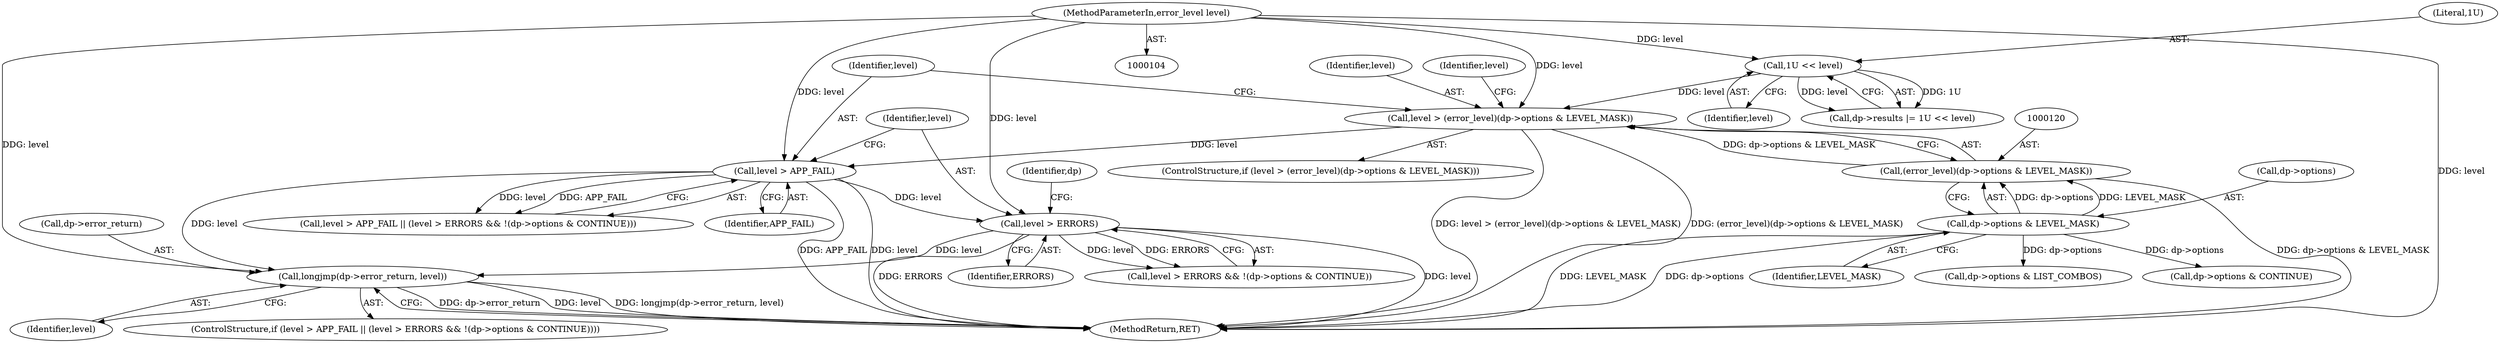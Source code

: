 digraph "0_Android_9d4853418ab2f754c2b63e091c29c5529b8b86ca_22@pointer" {
"1000311" [label="(Call,longjmp(dp->error_return, level))"];
"1000302" [label="(Call,level > ERRORS)"];
"1000298" [label="(Call,level > APP_FAIL)"];
"1000117" [label="(Call,level > (error_level)(dp->options & LEVEL_MASK))"];
"1000113" [label="(Call,1U << level)"];
"1000106" [label="(MethodParameterIn,error_level level)"];
"1000119" [label="(Call,(error_level)(dp->options & LEVEL_MASK))"];
"1000121" [label="(Call,dp->options & LEVEL_MASK)"];
"1000312" [label="(Call,dp->error_return)"];
"1000301" [label="(Call,level > ERRORS && !(dp->options & CONTINUE))"];
"1000116" [label="(ControlStructure,if (level > (error_level)(dp->options & LEVEL_MASK)))"];
"1000121" [label="(Call,dp->options & LEVEL_MASK)"];
"1000303" [label="(Identifier,level)"];
"1000114" [label="(Literal,1U)"];
"1000125" [label="(Identifier,LEVEL_MASK)"];
"1000109" [label="(Call,dp->results |= 1U << level)"];
"1000113" [label="(Call,1U << level)"];
"1000316" [label="(MethodReturn,RET)"];
"1000315" [label="(Identifier,level)"];
"1000298" [label="(Call,level > APP_FAIL)"];
"1000302" [label="(Call,level > ERRORS)"];
"1000300" [label="(Identifier,APP_FAIL)"];
"1000117" [label="(Call,level > (error_level)(dp->options & LEVEL_MASK))"];
"1000119" [label="(Call,(error_level)(dp->options & LEVEL_MASK))"];
"1000115" [label="(Identifier,level)"];
"1000299" [label="(Identifier,level)"];
"1000118" [label="(Identifier,level)"];
"1000217" [label="(Call,dp->options & LIST_COMBOS)"];
"1000311" [label="(Call,longjmp(dp->error_return, level))"];
"1000308" [label="(Identifier,dp)"];
"1000122" [label="(Call,dp->options)"];
"1000106" [label="(MethodParameterIn,error_level level)"];
"1000296" [label="(ControlStructure,if (level > APP_FAIL || (level > ERRORS && !(dp->options & CONTINUE))))"];
"1000297" [label="(Call,level > APP_FAIL || (level > ERRORS && !(dp->options & CONTINUE)))"];
"1000130" [label="(Identifier,level)"];
"1000304" [label="(Identifier,ERRORS)"];
"1000306" [label="(Call,dp->options & CONTINUE)"];
"1000311" -> "1000296"  [label="AST: "];
"1000311" -> "1000315"  [label="CFG: "];
"1000312" -> "1000311"  [label="AST: "];
"1000315" -> "1000311"  [label="AST: "];
"1000316" -> "1000311"  [label="CFG: "];
"1000311" -> "1000316"  [label="DDG: dp->error_return"];
"1000311" -> "1000316"  [label="DDG: level"];
"1000311" -> "1000316"  [label="DDG: longjmp(dp->error_return, level)"];
"1000302" -> "1000311"  [label="DDG: level"];
"1000298" -> "1000311"  [label="DDG: level"];
"1000106" -> "1000311"  [label="DDG: level"];
"1000302" -> "1000301"  [label="AST: "];
"1000302" -> "1000304"  [label="CFG: "];
"1000303" -> "1000302"  [label="AST: "];
"1000304" -> "1000302"  [label="AST: "];
"1000308" -> "1000302"  [label="CFG: "];
"1000301" -> "1000302"  [label="CFG: "];
"1000302" -> "1000316"  [label="DDG: ERRORS"];
"1000302" -> "1000316"  [label="DDG: level"];
"1000302" -> "1000301"  [label="DDG: level"];
"1000302" -> "1000301"  [label="DDG: ERRORS"];
"1000298" -> "1000302"  [label="DDG: level"];
"1000106" -> "1000302"  [label="DDG: level"];
"1000298" -> "1000297"  [label="AST: "];
"1000298" -> "1000300"  [label="CFG: "];
"1000299" -> "1000298"  [label="AST: "];
"1000300" -> "1000298"  [label="AST: "];
"1000303" -> "1000298"  [label="CFG: "];
"1000297" -> "1000298"  [label="CFG: "];
"1000298" -> "1000316"  [label="DDG: level"];
"1000298" -> "1000316"  [label="DDG: APP_FAIL"];
"1000298" -> "1000297"  [label="DDG: level"];
"1000298" -> "1000297"  [label="DDG: APP_FAIL"];
"1000117" -> "1000298"  [label="DDG: level"];
"1000106" -> "1000298"  [label="DDG: level"];
"1000117" -> "1000116"  [label="AST: "];
"1000117" -> "1000119"  [label="CFG: "];
"1000118" -> "1000117"  [label="AST: "];
"1000119" -> "1000117"  [label="AST: "];
"1000130" -> "1000117"  [label="CFG: "];
"1000299" -> "1000117"  [label="CFG: "];
"1000117" -> "1000316"  [label="DDG: level > (error_level)(dp->options & LEVEL_MASK)"];
"1000117" -> "1000316"  [label="DDG: (error_level)(dp->options & LEVEL_MASK)"];
"1000113" -> "1000117"  [label="DDG: level"];
"1000106" -> "1000117"  [label="DDG: level"];
"1000119" -> "1000117"  [label="DDG: dp->options & LEVEL_MASK"];
"1000113" -> "1000109"  [label="AST: "];
"1000113" -> "1000115"  [label="CFG: "];
"1000114" -> "1000113"  [label="AST: "];
"1000115" -> "1000113"  [label="AST: "];
"1000109" -> "1000113"  [label="CFG: "];
"1000113" -> "1000109"  [label="DDG: 1U"];
"1000113" -> "1000109"  [label="DDG: level"];
"1000106" -> "1000113"  [label="DDG: level"];
"1000106" -> "1000104"  [label="AST: "];
"1000106" -> "1000316"  [label="DDG: level"];
"1000119" -> "1000121"  [label="CFG: "];
"1000120" -> "1000119"  [label="AST: "];
"1000121" -> "1000119"  [label="AST: "];
"1000119" -> "1000316"  [label="DDG: dp->options & LEVEL_MASK"];
"1000121" -> "1000119"  [label="DDG: dp->options"];
"1000121" -> "1000119"  [label="DDG: LEVEL_MASK"];
"1000121" -> "1000125"  [label="CFG: "];
"1000122" -> "1000121"  [label="AST: "];
"1000125" -> "1000121"  [label="AST: "];
"1000121" -> "1000316"  [label="DDG: LEVEL_MASK"];
"1000121" -> "1000316"  [label="DDG: dp->options"];
"1000121" -> "1000217"  [label="DDG: dp->options"];
"1000121" -> "1000306"  [label="DDG: dp->options"];
}
